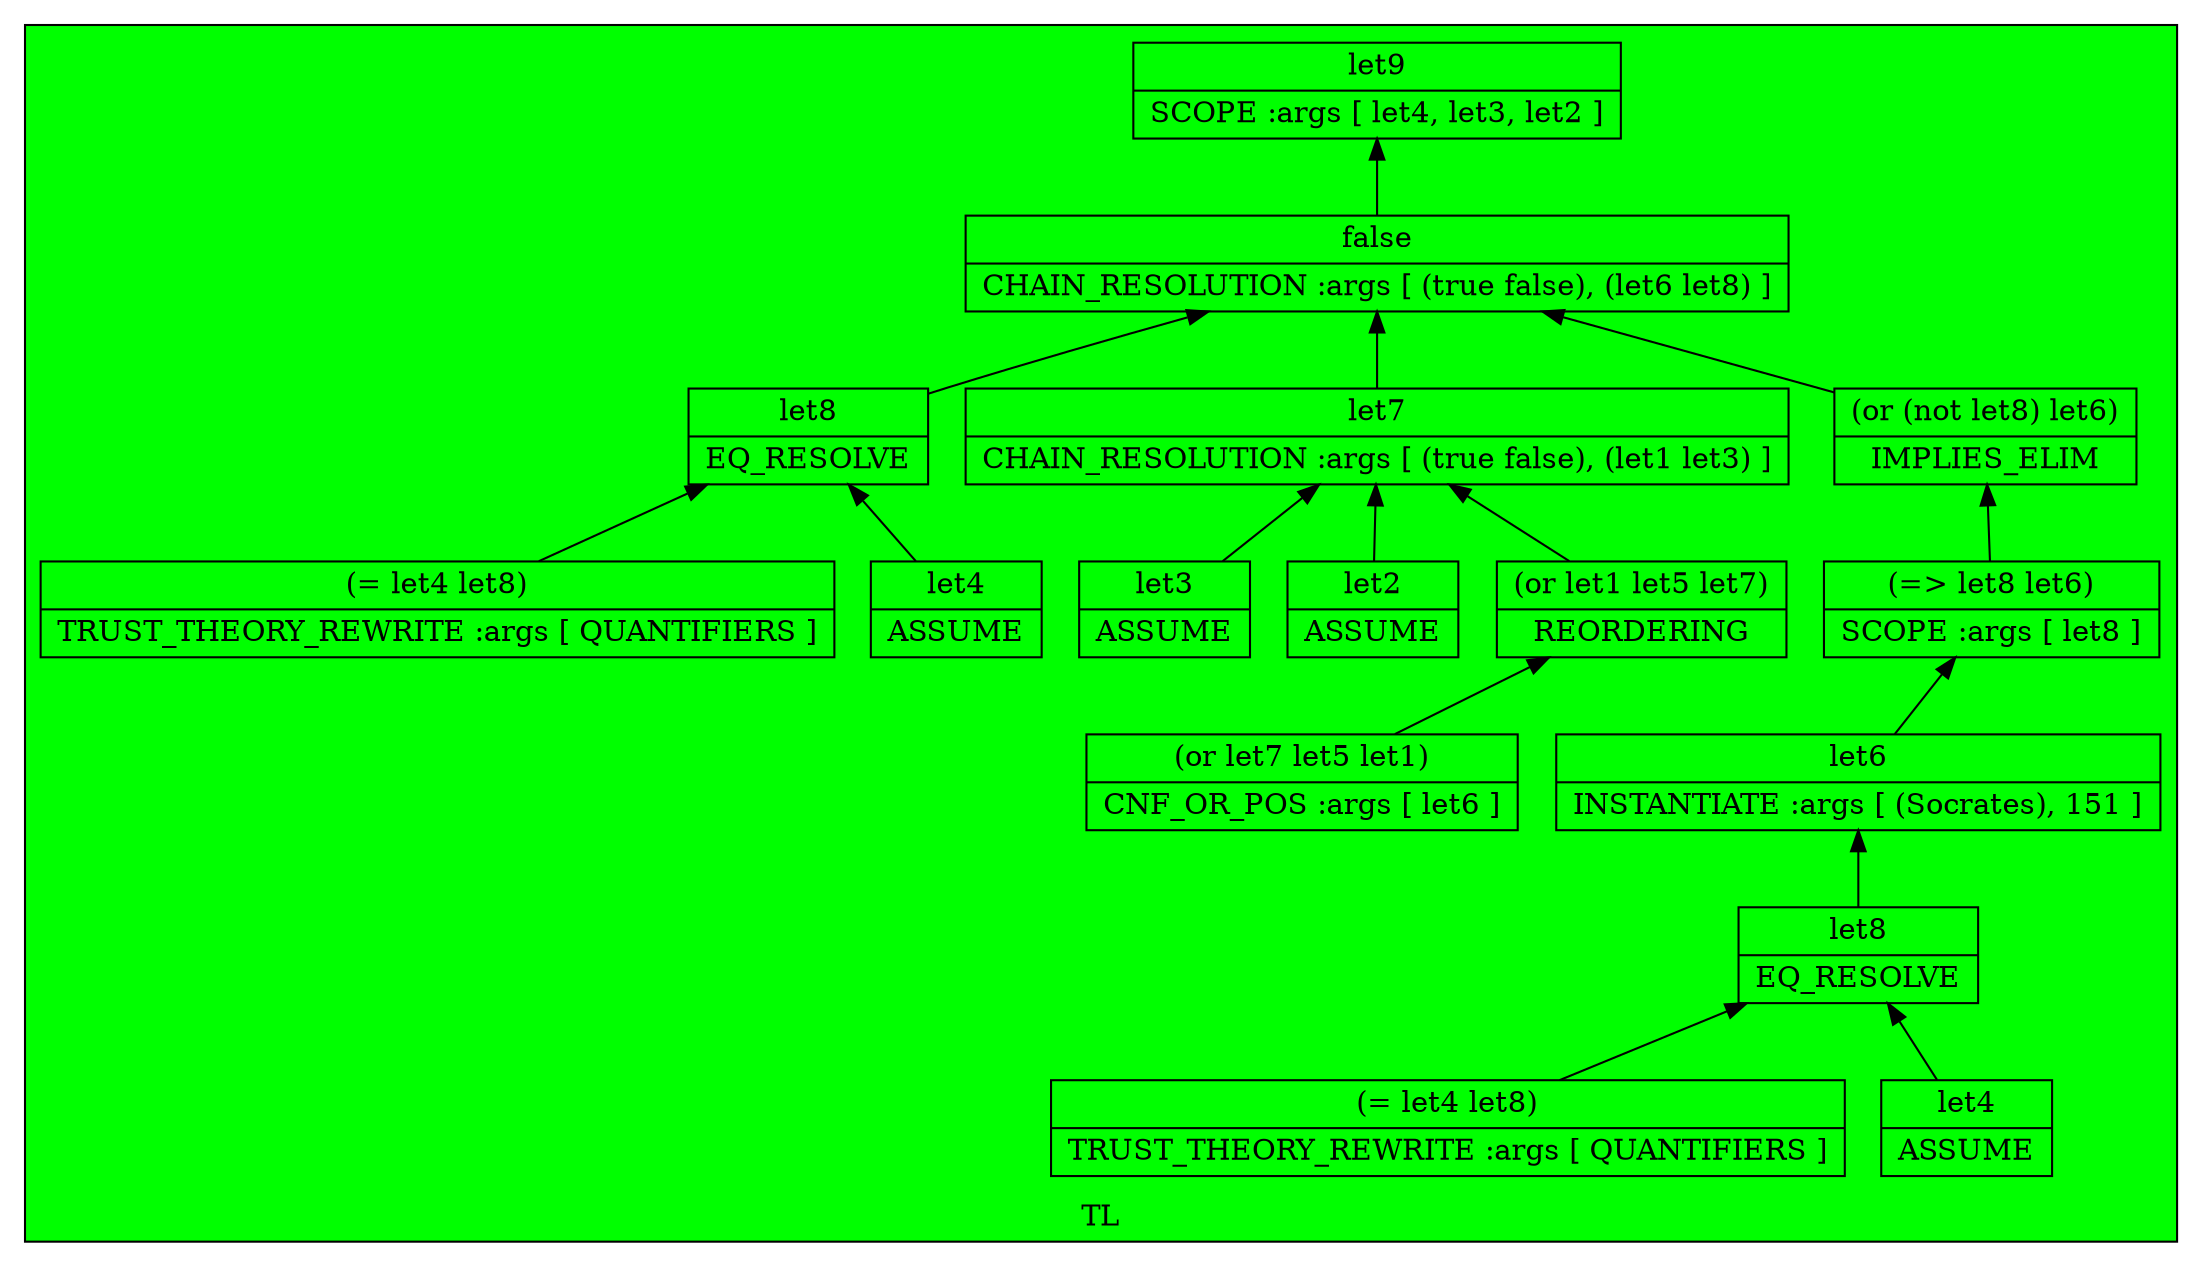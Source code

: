 digraph proof {
  rankdir="BT";
  node [shape=record];
  comment="{\"letMap\" : {\"let1\" : \"(Mortal Socrates)\", \"let2\" : \"(not let1)\", \"let3\" : \"(Human Socrates)\", \"let4\" : \"(forall ((x S)) (=\> (Human x) (Mortal x)))\", \"let5\" : \"(not let3)\", \"let6\" : \"(or let5 let1)\", \"let7\" : \"(not let6)\", \"let8\" : \"(forall ((x S)) (or (not (Human x)) (Mortal x)))\", \"let9\" : \"(not (and let4 let3 let2))\"}}";
  1 [ label = "{let9|SCOPE :args [ let4, let3, let2 ]}", comment = "{\"subProofQty\":16}" ];
  2 [ label = "{false|CHAIN_RESOLUTION :args [ (true false), (let6 let8) ]}", comment = "{\"subProofQty\":15}" ];
  3 [ label = "{(or (not let8) let6)|IMPLIES_ELIM}", comment = "{\"subProofQty\":6}" ];
  4 [ label = "{(=\> let8 let6)|SCOPE :args [ let8 ]}", comment = "{\"subProofQty\":5}" ];
  5 [ label = "{let6|INSTANTIATE :args [ (Socrates), 151 ]}", comment = "{\"subProofQty\":4}" ];
  6 [ label = "{let8|EQ_RESOLVE}", comment = "{\"subProofQty\":3}" ];
  7 [ label = "{let4|ASSUME}", comment = "{\"subProofQty\":1}" ];
  7 -> 6;
  8 [ label = "{(= let4 let8)|TRUST_THEORY_REWRITE :args [ QUANTIFIERS ]}", comment = "{\"subProofQty\":1}" ];
  8 -> 6;
  6 -> 5;
  5 -> 4;
  4 -> 3;
  3 -> 2;
  9 [ label = "{let7|CHAIN_RESOLUTION :args [ (true false), (let1 let3) ]}", comment = "{\"subProofQty\":5}" ];
  10 [ label = "{(or let1 let5 let7)|REORDERING}", comment = "{\"subProofQty\":2}" ];
  11 [ label = "{(or let7 let5 let1)|CNF_OR_POS :args [ let6 ]}", comment = "{\"subProofQty\":1}" ];
  11 -> 10;
  10 -> 9;
  12 [ label = "{let2|ASSUME}", comment = "{\"subProofQty\":1}" ];
  12 -> 9;
  13 [ label = "{let3|ASSUME}", comment = "{\"subProofQty\":1}" ];
  13 -> 9;
  9 -> 2;
  14 [ label = "{let8|EQ_RESOLVE}", comment = "{\"subProofQty\":3}" ];
  15 [ label = "{let4|ASSUME}", comment = "{\"subProofQty\":1}" ];
  15 -> 14;
  16 [ label = "{(= let4 let8)|TRUST_THEORY_REWRITE :args [ QUANTIFIERS ]}", comment = "{\"subProofQty\":1}" ];
  16 -> 14;
  14 -> 2;
  2 -> 1;

  subgraph cluster_SAT {
    label="SAT"
    bgcolor="purple"

  };
  subgraph cluster_CNF {
    label="CNF"
    bgcolor="yellow"

  };
  subgraph cluster_TL {
    label="TL"
    bgcolor="green"
    1 2 3 4 5 6 7 8 9 10 11 12 13 14 15 16
  };
  subgraph cluster_PP {
    label="PP"
    bgcolor="brown"

  };
  subgraph cluster_IN {
    label="IN"
    bgcolor="blue"

  };
}